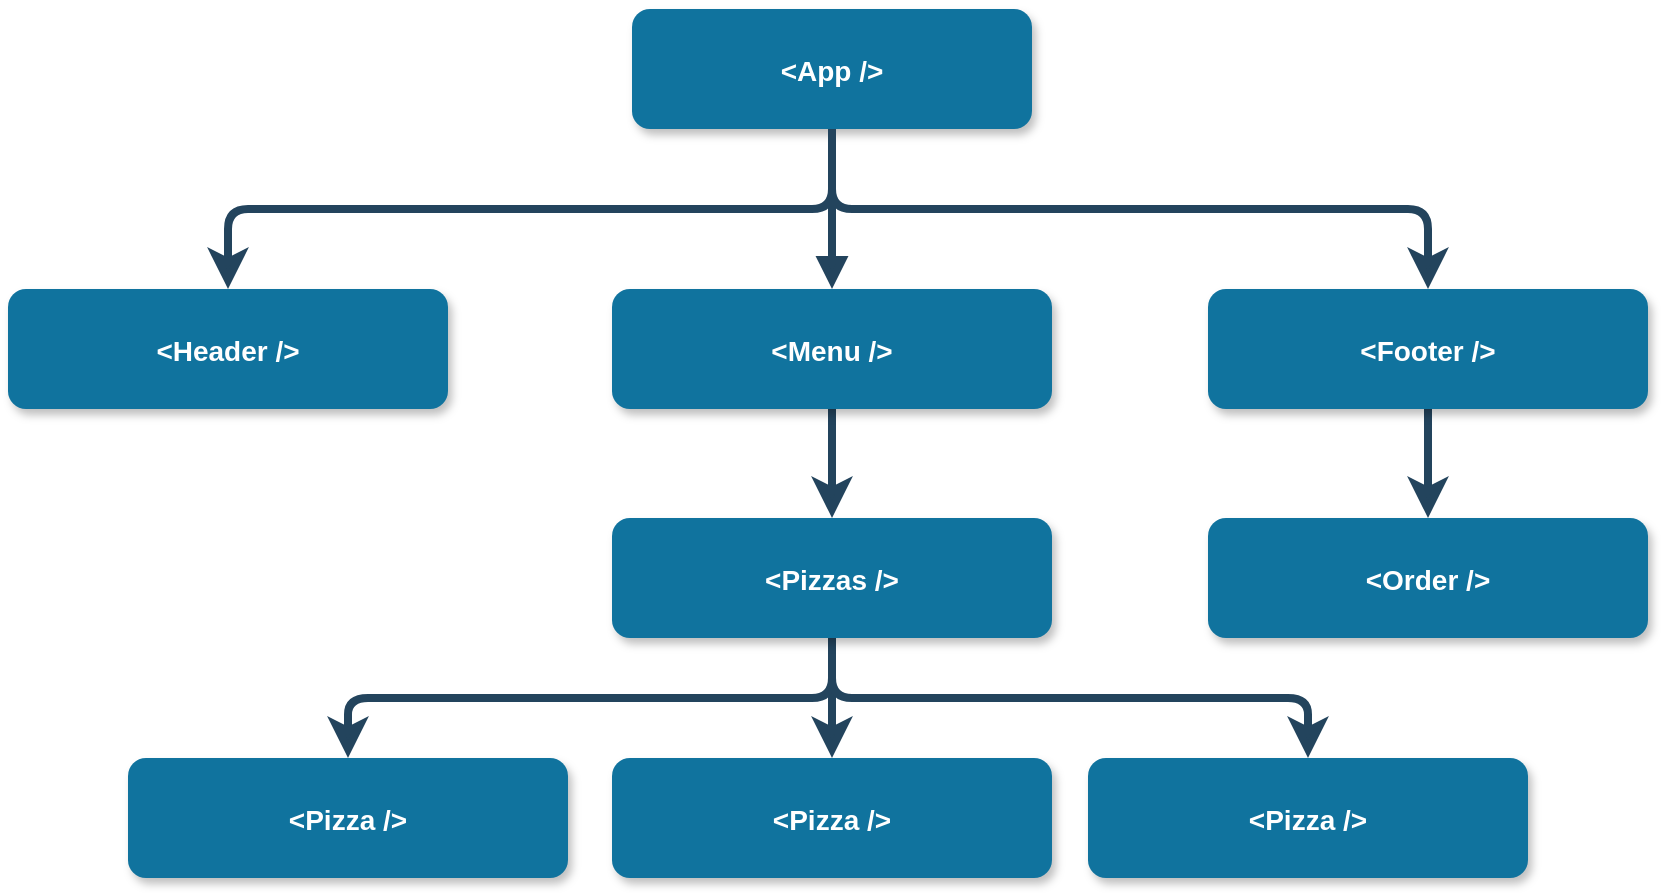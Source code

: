 <mxfile version="21.6.5" type="device">
  <diagram name="Page-1" id="97916047-d0de-89f5-080d-49f4d83e522f">
    <mxGraphModel dx="1183" dy="727" grid="1" gridSize="10" guides="1" tooltips="1" connect="1" arrows="1" fold="1" page="1" pageScale="1.5" pageWidth="1169" pageHeight="827" background="none" math="0" shadow="0">
      <root>
        <mxCell id="0" />
        <mxCell id="1" parent="0" />
        <mxCell id="LJXxhSKl086jSTLtDfIf-61" style="edgeStyle=elbowEdgeStyle;orthogonalLoop=1;jettySize=auto;html=1;entryX=0.5;entryY=0;entryDx=0;entryDy=0;fontSize=12;startSize=8;endSize=8;exitX=0.5;exitY=1;exitDx=0;exitDy=0;strokeWidth=4;elbow=vertical;strokeColor=#23445d;rounded=1;" edge="1" parent="1" source="2" target="LJXxhSKl086jSTLtDfIf-55">
          <mxGeometry relative="1" as="geometry" />
        </mxCell>
        <mxCell id="LJXxhSKl086jSTLtDfIf-62" style="edgeStyle=elbowEdgeStyle;orthogonalLoop=1;jettySize=auto;html=1;entryX=0.5;entryY=0;entryDx=0;entryDy=0;fontSize=12;startSize=8;endSize=8;exitX=0.5;exitY=1;exitDx=0;exitDy=0;rounded=1;elbow=vertical;strokeWidth=4;strokeColor=#23445d;" edge="1" parent="1" source="2" target="LJXxhSKl086jSTLtDfIf-56">
          <mxGeometry relative="1" as="geometry" />
        </mxCell>
        <mxCell id="2" value="&lt;App /&gt;" style="rounded=1;fillColor=#10739E;strokeColor=none;shadow=1;gradientColor=none;fontStyle=1;fontColor=#FFFFFF;fontSize=14;" parent="1" vertex="1">
          <mxGeometry x="672" y="205.5" width="200" height="60" as="geometry" />
        </mxCell>
        <mxCell id="LJXxhSKl086jSTLtDfIf-59" style="edgeStyle=elbowEdgeStyle;orthogonalLoop=1;jettySize=auto;html=1;entryX=0.5;entryY=0;entryDx=0;entryDy=0;fontSize=12;startSize=8;endSize=8;rounded=1;elbow=vertical;strokeWidth=4;strokeColor=#23445d;" edge="1" parent="1" source="3" target="LJXxhSKl086jSTLtDfIf-57">
          <mxGeometry relative="1" as="geometry" />
        </mxCell>
        <mxCell id="3" value="&lt;Menu /&gt;" style="rounded=1;fillColor=#10739E;strokeColor=none;shadow=1;gradientColor=none;fontStyle=1;fontColor=#FFFFFF;fontSize=14;" parent="1" vertex="1">
          <mxGeometry x="662" y="345.5" width="220" height="60" as="geometry" />
        </mxCell>
        <mxCell id="29" value="" style="edgeStyle=elbowEdgeStyle;elbow=vertical;strokeWidth=4;endArrow=block;endFill=1;fontStyle=1;strokeColor=#23445d;rounded=1;" parent="1" source="2" target="3" edge="1">
          <mxGeometry x="22" y="165.5" width="100" height="100" as="geometry">
            <mxPoint x="22" y="265.5" as="sourcePoint" />
            <mxPoint x="122" y="165.5" as="targetPoint" />
          </mxGeometry>
        </mxCell>
        <mxCell id="LJXxhSKl086jSTLtDfIf-55" value="&lt;Header /&gt;" style="rounded=1;fillColor=#10739E;strokeColor=none;shadow=1;gradientColor=none;fontStyle=1;fontColor=#FFFFFF;fontSize=14;" vertex="1" parent="1">
          <mxGeometry x="360" y="345.5" width="220" height="60" as="geometry" />
        </mxCell>
        <mxCell id="LJXxhSKl086jSTLtDfIf-64" style="edgeStyle=elbowEdgeStyle;orthogonalLoop=1;jettySize=auto;html=1;entryX=0.5;entryY=0;entryDx=0;entryDy=0;fontSize=12;startSize=8;endSize=8;rounded=1;elbow=vertical;strokeWidth=4;strokeColor=#23445d;" edge="1" parent="1" source="LJXxhSKl086jSTLtDfIf-56" target="LJXxhSKl086jSTLtDfIf-63">
          <mxGeometry relative="1" as="geometry" />
        </mxCell>
        <mxCell id="LJXxhSKl086jSTLtDfIf-56" value="&lt;Footer /&gt;" style="rounded=1;fillColor=#10739E;strokeColor=none;shadow=1;gradientColor=none;fontStyle=1;fontColor=#FFFFFF;fontSize=14;" vertex="1" parent="1">
          <mxGeometry x="960" y="345.5" width="220" height="60" as="geometry" />
        </mxCell>
        <mxCell id="LJXxhSKl086jSTLtDfIf-60" style="edgeStyle=elbowEdgeStyle;orthogonalLoop=1;jettySize=auto;html=1;entryX=0.5;entryY=0;entryDx=0;entryDy=0;fontSize=12;startSize=8;endSize=8;rounded=1;elbow=vertical;strokeWidth=4;strokeColor=#23445d;" edge="1" parent="1" source="LJXxhSKl086jSTLtDfIf-57" target="LJXxhSKl086jSTLtDfIf-58">
          <mxGeometry relative="1" as="geometry" />
        </mxCell>
        <mxCell id="LJXxhSKl086jSTLtDfIf-67" style="edgeStyle=elbowEdgeStyle;rounded=1;orthogonalLoop=1;jettySize=auto;html=1;entryX=0.5;entryY=0;entryDx=0;entryDy=0;fontSize=12;startSize=8;endSize=8;exitX=0.5;exitY=1;exitDx=0;exitDy=0;elbow=vertical;strokeWidth=4;strokeColor=#23445d;" edge="1" parent="1" source="LJXxhSKl086jSTLtDfIf-57" target="LJXxhSKl086jSTLtDfIf-65">
          <mxGeometry relative="1" as="geometry" />
        </mxCell>
        <mxCell id="LJXxhSKl086jSTLtDfIf-68" style="edgeStyle=elbowEdgeStyle;rounded=1;orthogonalLoop=1;jettySize=auto;html=1;entryX=0.5;entryY=0;entryDx=0;entryDy=0;fontSize=12;startSize=8;endSize=8;exitX=0.5;exitY=1;exitDx=0;exitDy=0;elbow=vertical;strokeWidth=4;strokeColor=#23445d;" edge="1" parent="1" source="LJXxhSKl086jSTLtDfIf-57" target="LJXxhSKl086jSTLtDfIf-66">
          <mxGeometry relative="1" as="geometry" />
        </mxCell>
        <mxCell id="LJXxhSKl086jSTLtDfIf-57" value="&lt;Pizzas /&gt;" style="rounded=1;fillColor=#10739E;strokeColor=none;shadow=1;gradientColor=none;fontStyle=1;fontColor=#FFFFFF;fontSize=14;" vertex="1" parent="1">
          <mxGeometry x="662" y="460" width="220" height="60" as="geometry" />
        </mxCell>
        <mxCell id="LJXxhSKl086jSTLtDfIf-58" value="&lt;Pizza /&gt;" style="rounded=1;fillColor=#10739E;strokeColor=none;shadow=1;gradientColor=none;fontStyle=1;fontColor=#FFFFFF;fontSize=14;" vertex="1" parent="1">
          <mxGeometry x="662" y="580" width="220" height="60" as="geometry" />
        </mxCell>
        <mxCell id="LJXxhSKl086jSTLtDfIf-63" value="&lt;Order /&gt;" style="rounded=1;fillColor=#10739E;strokeColor=none;shadow=1;gradientColor=none;fontStyle=1;fontColor=#FFFFFF;fontSize=14;" vertex="1" parent="1">
          <mxGeometry x="960" y="460" width="220" height="60" as="geometry" />
        </mxCell>
        <mxCell id="LJXxhSKl086jSTLtDfIf-65" value="&lt;Pizza /&gt;" style="rounded=1;fillColor=#10739E;strokeColor=none;shadow=1;gradientColor=none;fontStyle=1;fontColor=#FFFFFF;fontSize=14;" vertex="1" parent="1">
          <mxGeometry x="420" y="580" width="220" height="60" as="geometry" />
        </mxCell>
        <mxCell id="LJXxhSKl086jSTLtDfIf-66" value="&lt;Pizza /&gt;" style="rounded=1;fillColor=#10739E;strokeColor=none;shadow=1;gradientColor=none;fontStyle=1;fontColor=#FFFFFF;fontSize=14;" vertex="1" parent="1">
          <mxGeometry x="900" y="580" width="220" height="60" as="geometry" />
        </mxCell>
      </root>
    </mxGraphModel>
  </diagram>
</mxfile>
